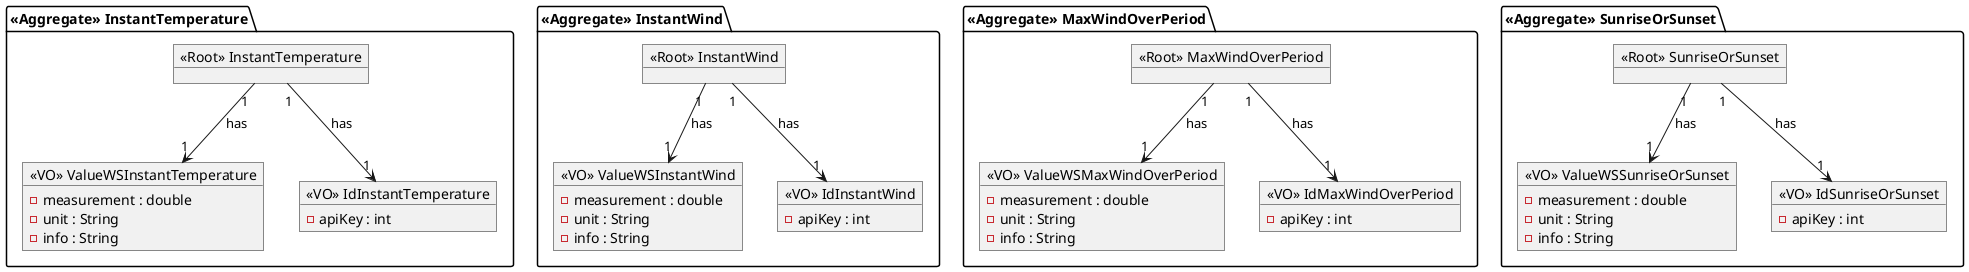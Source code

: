 @startuml
'https://plantuml.com/class-diagram

package "<<Aggregate>> InstantTemperature" {
    object "<<Root>> InstantTemperature" as InstantTemperature

    object "<<VO>> ValueWSInstantTemperature" as ValueWSInstantTemperature {
    - measurement : double
    - unit : String
    - info : String
    }

    object "<<VO>> IdInstantTemperature" as IdInstantTemperature {
    - apiKey : int
    }
}

package "<<Aggregate>> InstantWind" {
    object "<<Root>> InstantWind" as InstantWind

    object "<<VO>> ValueWSInstantWind" as ValueWSInstantWind {
    - measurement : double
    - unit : String
    - info : String
    }

    object "<<VO>> IdInstantWind" as IdInstantWind {
    - apiKey : int
    }
}

package "<<Aggregate>> MaxWindOverPeriod" {
    object "<<Root>> MaxWindOverPeriod" as MaxWindOverPeriod

    object "<<VO>> ValueWSMaxWindOverPeriod" as ValueWSMaxWindOverPeriod {
    - measurement : double
    - unit : String
    - info : String
    }

    object "<<VO>> IdMaxWindOverPeriod" as IdMaxWindOverPeriod {
    - apiKey : int
    }
}

package "<<Aggregate>> SunriseOrSunset" {
    object "<<Root>> SunriseOrSunset" as SunriseOrSunset

    object "<<VO>> ValueWSSunriseOrSunset" as ValueWSSunriseOrSunset {
    - measurement : double
    - unit : String
    - info : String
    }

    object "<<VO>> IdSunriseOrSunset" as IdSunriseOrSunset {
    - apiKey : int
    }
}

InstantTemperature "1" --> "1" ValueWSInstantTemperature : has
InstantTemperature "1" --> "1" IdInstantTemperature : has

InstantWind "1" --> "1" ValueWSInstantWind : has
InstantWind "1" --> "1" IdInstantWind : has

MaxWindOverPeriod "1" --> "1" ValueWSMaxWindOverPeriod : has
MaxWindOverPeriod "1" --> "1" IdMaxWindOverPeriod : has

SunriseOrSunset "1" --> "1" ValueWSSunriseOrSunset : has
SunriseOrSunset "1" --> "1" IdSunriseOrSunset : has

@enduml